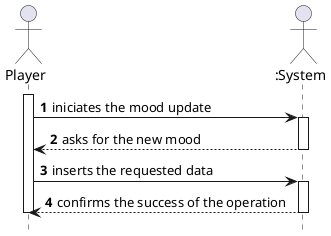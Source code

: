 @startuml SSD
        hide footbox
        autonumber

        actor "Player" as P
        actor ":System" as SYS
        
        activate P
                P -> SYS : iniciates the mood update
                activate SYS
                SYS --> P : asks for the new mood
                deactivate SYS
                P -> SYS : inserts the requested data
                activate SYS
                SYS --> P : confirms the success of the operation
                deactivate SYS
        deactivate P

@enduml